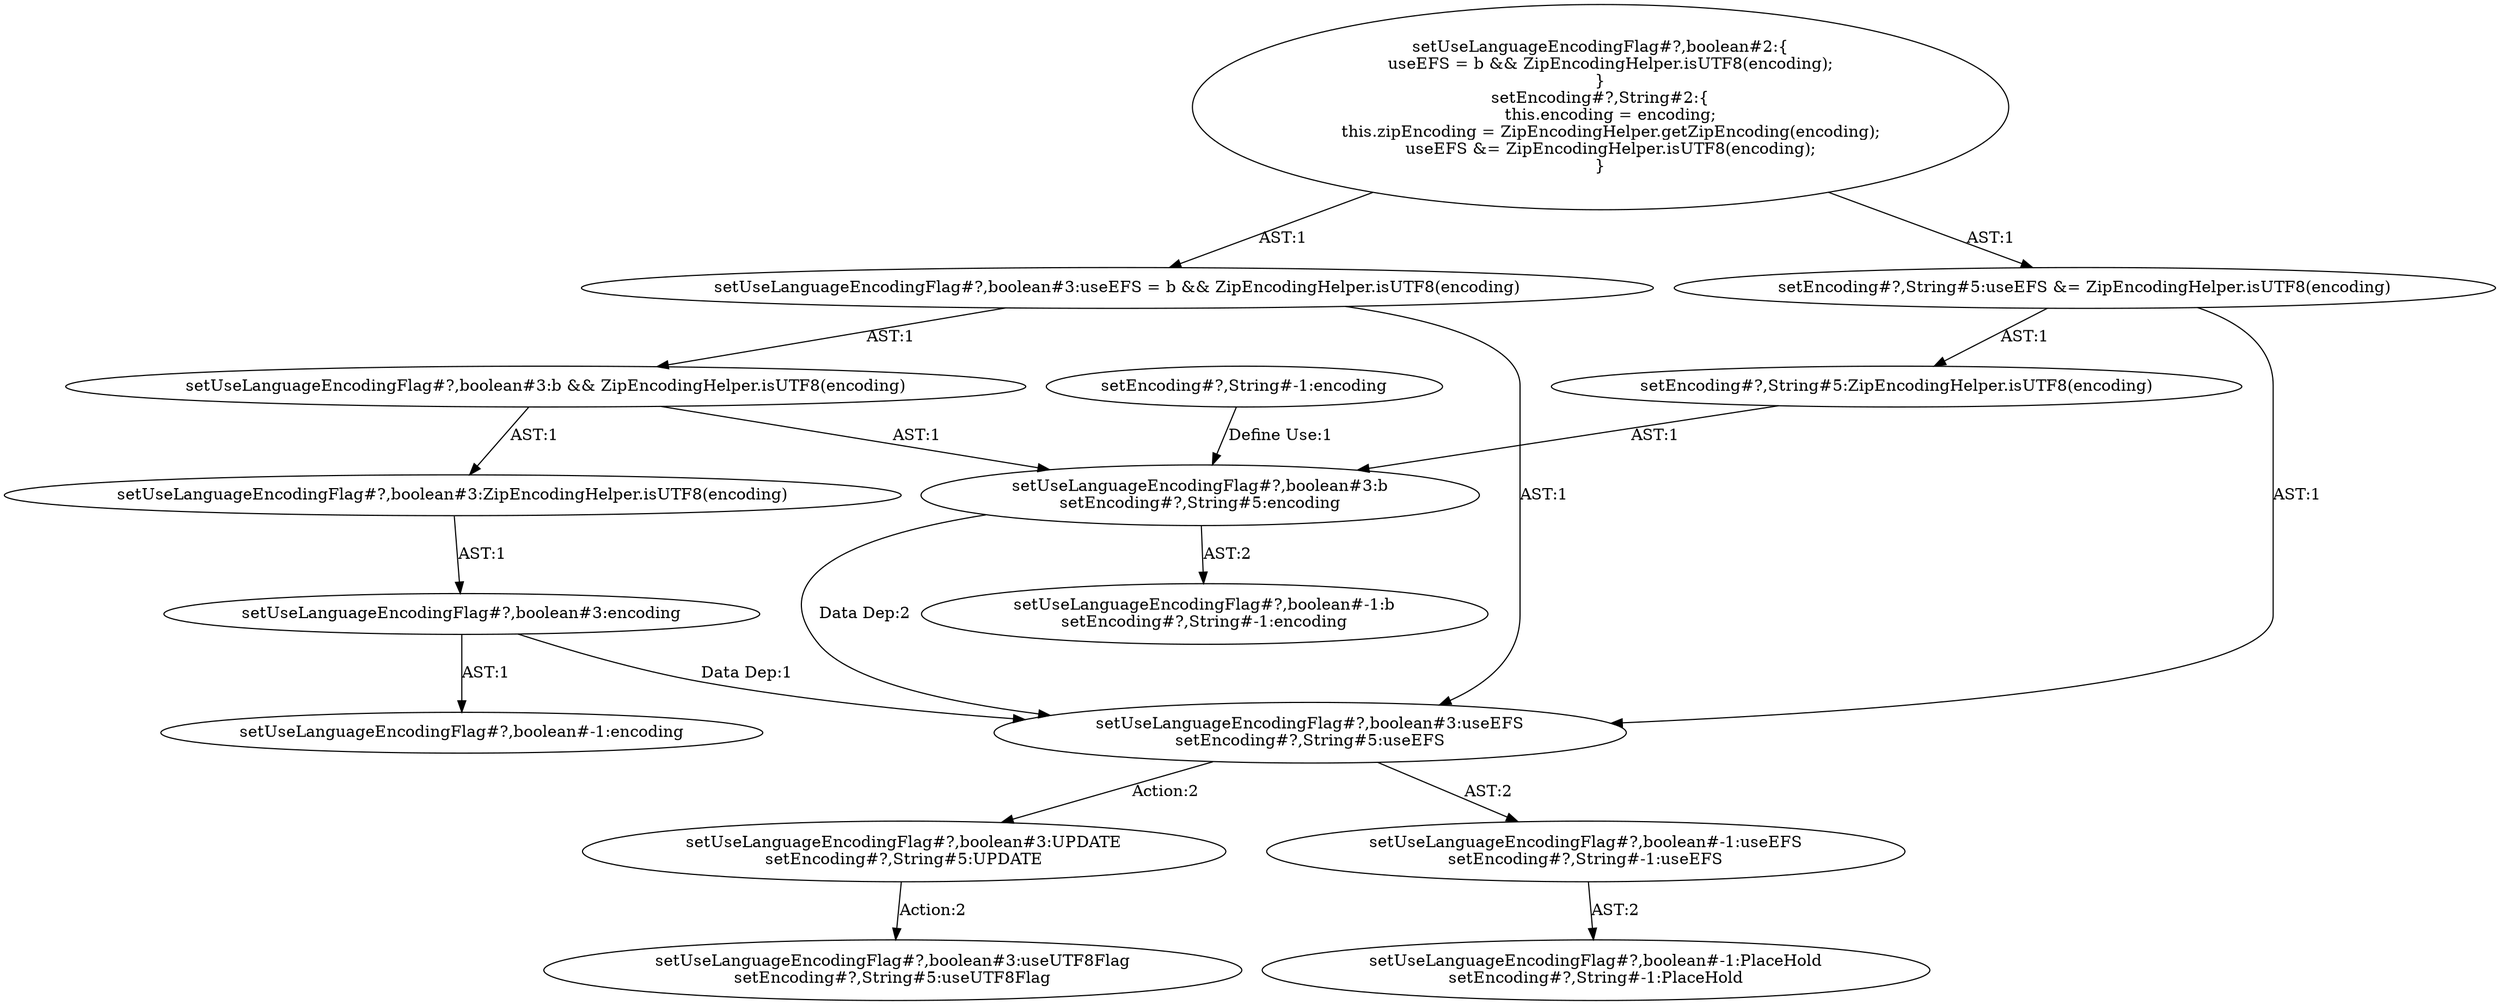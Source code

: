 digraph "Pattern" {
0 [label="setUseLanguageEncodingFlag#?,boolean#3:UPDATE
setEncoding#?,String#5:UPDATE" shape=ellipse]
1 [label="setUseLanguageEncodingFlag#?,boolean#3:useEFS
setEncoding#?,String#5:useEFS" shape=ellipse]
2 [label="setUseLanguageEncodingFlag#?,boolean#3:b
setEncoding#?,String#5:encoding" shape=ellipse]
3 [label="setUseLanguageEncodingFlag#?,boolean#3:b && ZipEncodingHelper.isUTF8(encoding)" shape=ellipse]
4 [label="setUseLanguageEncodingFlag#?,boolean#-1:b
setEncoding#?,String#-1:encoding" shape=ellipse]
5 [label="setUseLanguageEncodingFlag#?,boolean#3:encoding" shape=ellipse]
6 [label="setUseLanguageEncodingFlag#?,boolean#3:ZipEncodingHelper.isUTF8(encoding)" shape=ellipse]
7 [label="setUseLanguageEncodingFlag#?,boolean#-1:encoding" shape=ellipse]
8 [label="setUseLanguageEncodingFlag#?,boolean#3:useEFS = b && ZipEncodingHelper.isUTF8(encoding)" shape=ellipse]
9 [label="setUseLanguageEncodingFlag#?,boolean#2:\{
    useEFS = b && ZipEncodingHelper.isUTF8(encoding);
\}
setEncoding#?,String#2:\{
    this.encoding = encoding;
    this.zipEncoding = ZipEncodingHelper.getZipEncoding(encoding);
    useEFS &= ZipEncodingHelper.isUTF8(encoding);
\}" shape=ellipse]
10 [label="setUseLanguageEncodingFlag#?,boolean#-1:useEFS
setEncoding#?,String#-1:useEFS" shape=ellipse]
11 [label="setUseLanguageEncodingFlag#?,boolean#-1:PlaceHold
setEncoding#?,String#-1:PlaceHold" shape=ellipse]
12 [label="setUseLanguageEncodingFlag#?,boolean#3:useUTF8Flag
setEncoding#?,String#5:useUTF8Flag" shape=ellipse]
13 [label="setEncoding#?,String#-1:encoding" shape=ellipse]
14 [label="setEncoding#?,String#5:useEFS &= ZipEncodingHelper.isUTF8(encoding)" shape=ellipse]
15 [label="setEncoding#?,String#5:ZipEncodingHelper.isUTF8(encoding)" shape=ellipse]
0 -> 12 [label="Action:2"];
1 -> 0 [label="Action:2"];
1 -> 10 [label="AST:2"];
2 -> 1 [label="Data Dep:2"];
2 -> 4 [label="AST:2"];
3 -> 2 [label="AST:1"];
3 -> 6 [label="AST:1"];
5 -> 1 [label="Data Dep:1"];
5 -> 7 [label="AST:1"];
6 -> 5 [label="AST:1"];
8 -> 1 [label="AST:1"];
8 -> 3 [label="AST:1"];
9 -> 8 [label="AST:1"];
9 -> 14 [label="AST:1"];
10 -> 11 [label="AST:2"];
13 -> 2 [label="Define Use:1"];
14 -> 1 [label="AST:1"];
14 -> 15 [label="AST:1"];
15 -> 2 [label="AST:1"];
}